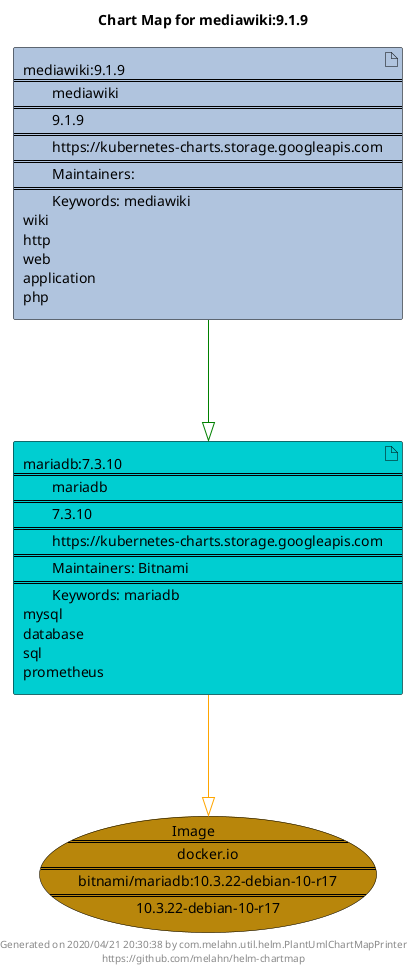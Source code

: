 @startuml
skinparam linetype ortho
skinparam backgroundColor white
skinparam usecaseBorderColor black
skinparam usecaseArrowColor LightSlateGray
skinparam artifactBorderColor black
skinparam artifactArrowColor LightSlateGray

title Chart Map for mediawiki:9.1.9

'There are 2 referenced Helm Charts
artifact "mariadb:7.3.10\n====\n\tmariadb\n====\n\t7.3.10\n====\n\thttps://kubernetes-charts.storage.googleapis.com\n====\n\tMaintainers: Bitnami\n====\n\tKeywords: mariadb\nmysql\ndatabase\nsql\nprometheus" as mariadb_7_3_10 #DarkTurquoise
artifact "mediawiki:9.1.9\n====\n\tmediawiki\n====\n\t9.1.9\n====\n\thttps://kubernetes-charts.storage.googleapis.com\n====\n\tMaintainers: \n====\n\tKeywords: mediawiki\nwiki\nhttp\nweb\napplication\nphp" as mediawiki_9_1_9 #LightSteelBlue

'There is one referenced Docker Image
usecase "Image\n====\n\tdocker.io\n====\n\tbitnami/mariadb:10.3.22-debian-10-r17\n====\n\t10.3.22-debian-10-r17" as docker_io_bitnami_mariadb_10_3_22_debian_10_r17 #DarkGoldenRod

'Chart Dependencies
mediawiki_9_1_9--[#green]-|>mariadb_7_3_10
mariadb_7_3_10--[#orange]-|>docker_io_bitnami_mariadb_10_3_22_debian_10_r17

center footer Generated on 2020/04/21 20:30:38 by com.melahn.util.helm.PlantUmlChartMapPrinter\nhttps://github.com/melahn/helm-chartmap
@enduml
